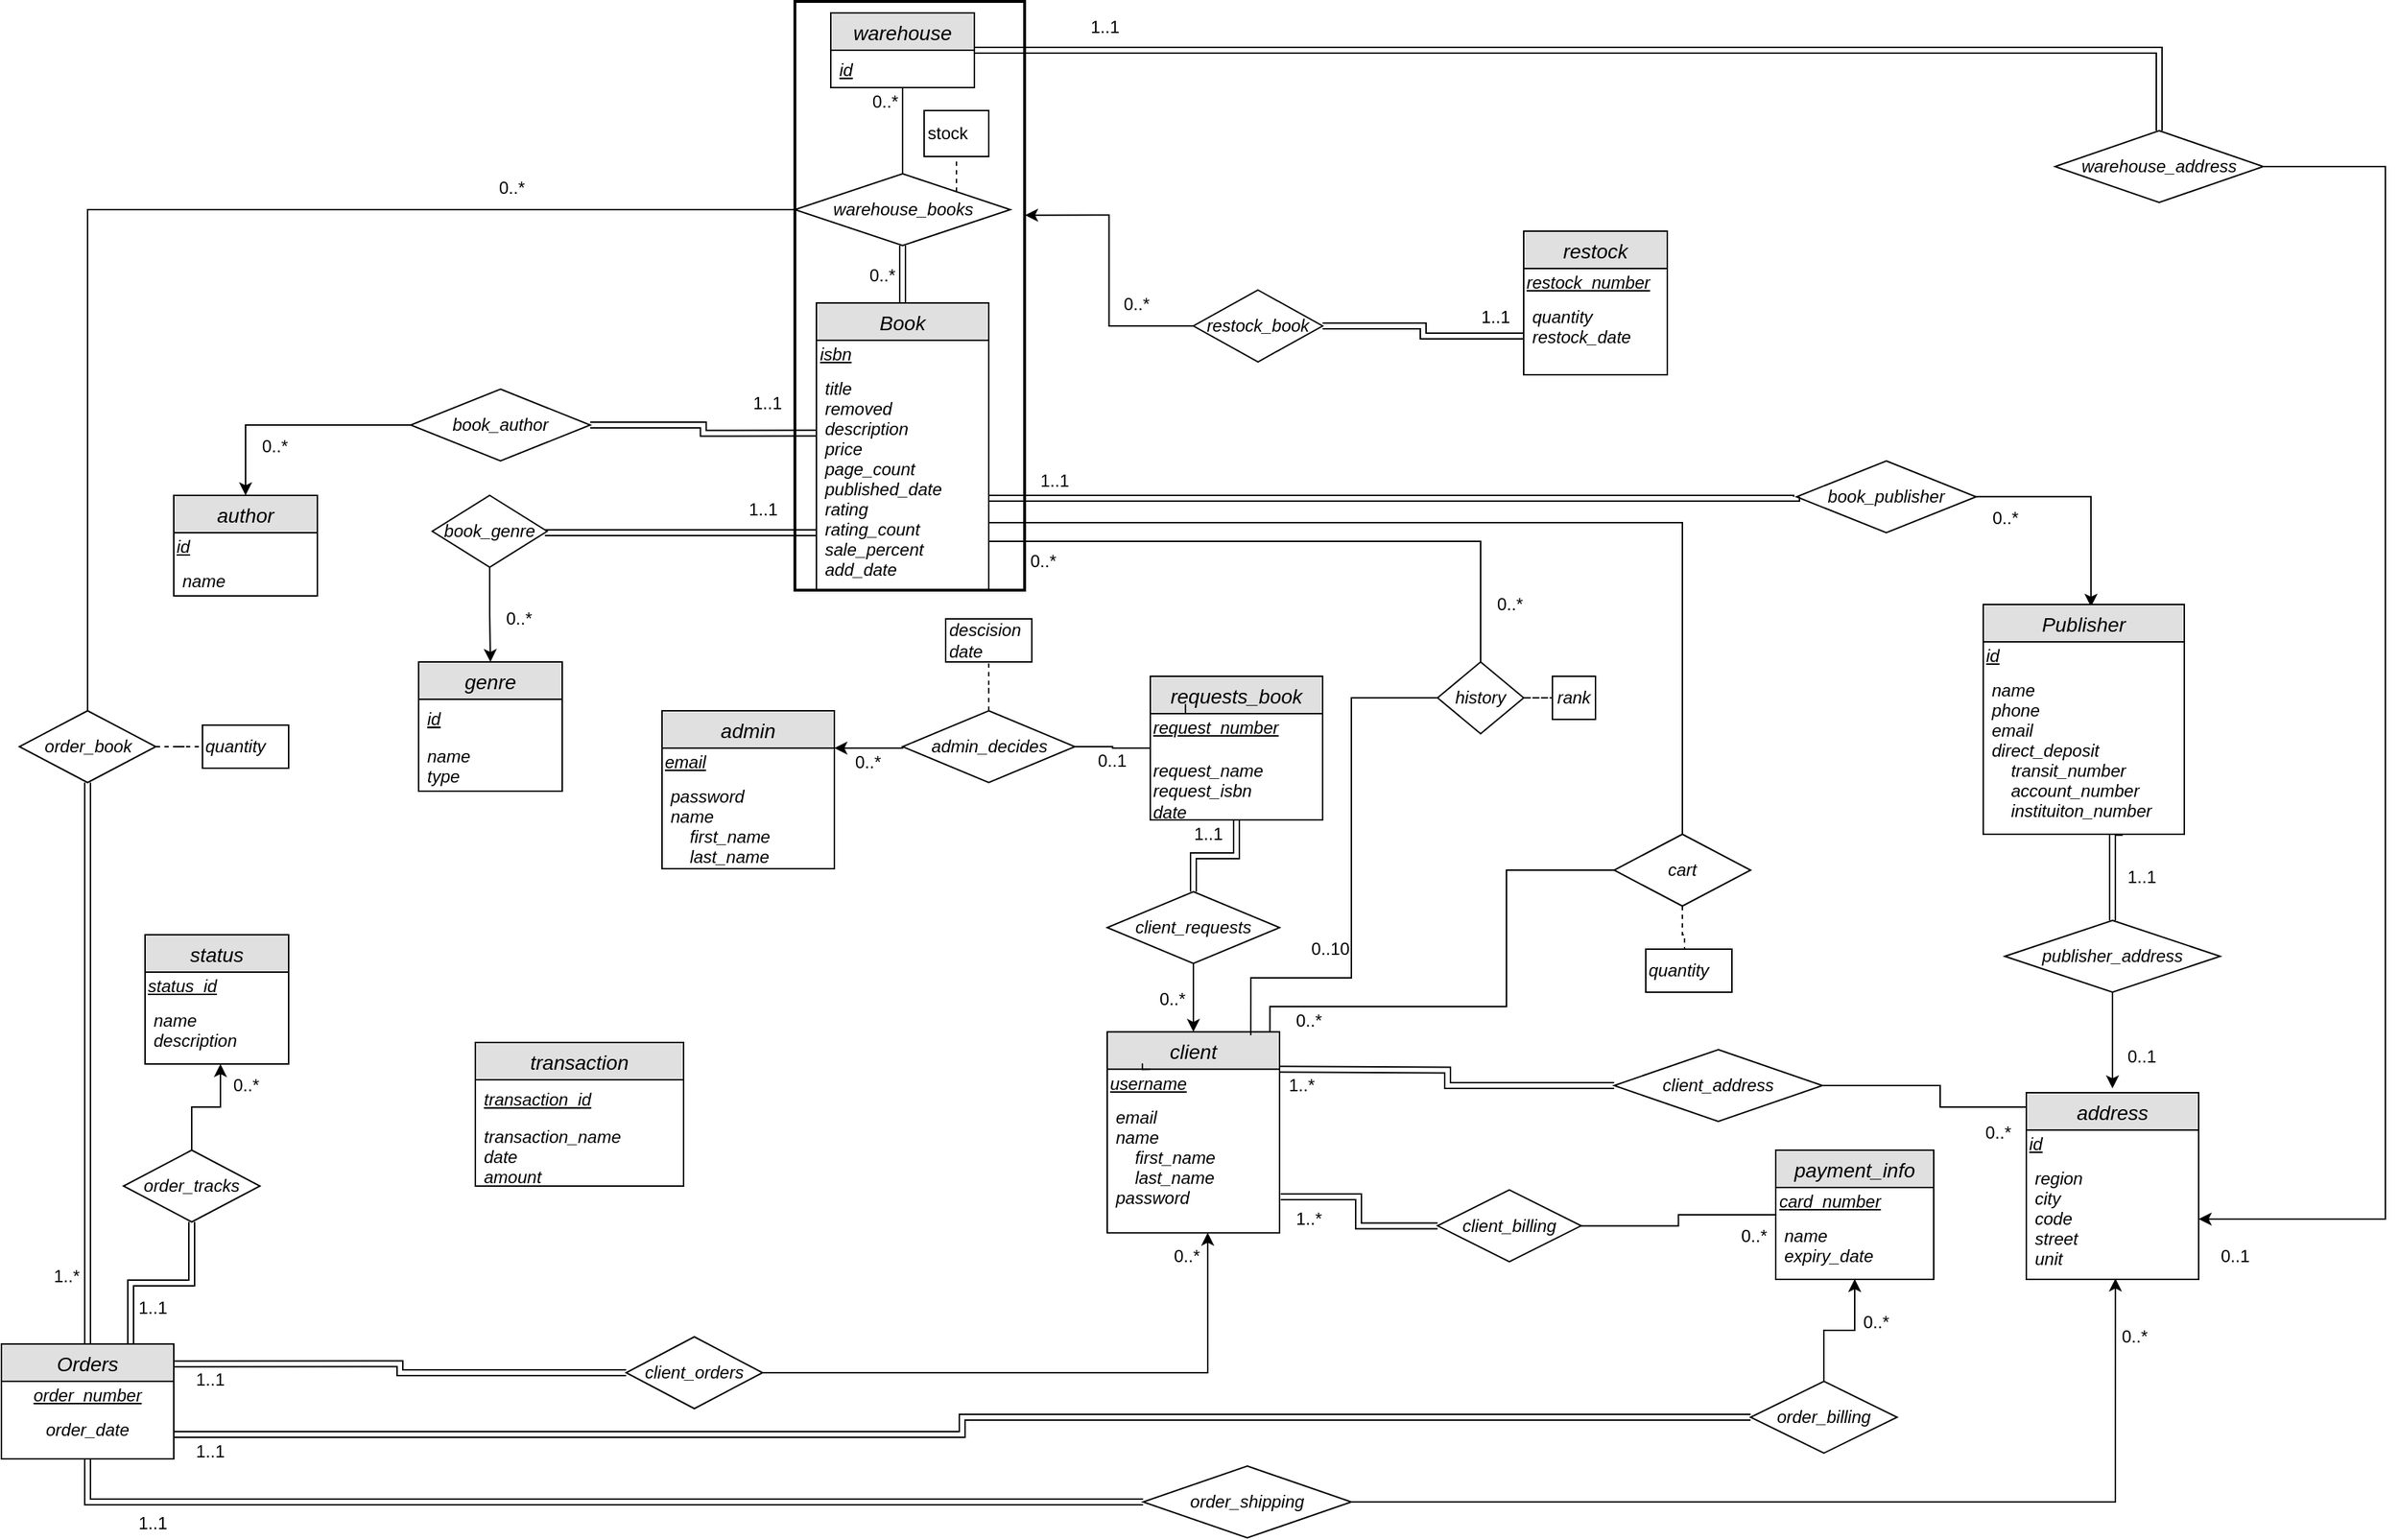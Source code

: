 <mxfile version="12.9.7" type="device"><diagram id="4tEYAnC1mhWH7zsCXLk8" name="Page-1"><mxGraphModel dx="2031" dy="1209" grid="1" gridSize="10" guides="1" tooltips="1" connect="1" arrows="1" fold="1" page="1" pageScale="1" pageWidth="850" pageHeight="1100" math="0" shadow="0"><root><mxCell id="0"/><mxCell id="1" parent="0"/><mxCell id="rPPBEJHHaEu0MnuZ7By8-59" style="edgeStyle=orthogonalEdgeStyle;rounded=0;orthogonalLoop=1;jettySize=auto;html=1;entryX=0;entryY=0.5;entryDx=0;entryDy=0;shadow=0;endArrow=None;exitX=0.944;exitY=-0.001;exitDx=0;exitDy=0;exitPerimeter=0;startArrow=none;startFill=0;" parent="1" source="9rsnlHbPOscB6aK65YCK-1" target="rPPBEJHHaEu0MnuZ7By8-20" edge="1"><mxGeometry relative="1" as="geometry"><Array as="points"><mxPoint x="893" y="720"/><mxPoint x="1058" y="720"/><mxPoint x="1058" y="625"/></Array></mxGeometry></mxCell><mxCell id="rPPBEJHHaEu0MnuZ7By8-68" style="edgeStyle=orthogonalEdgeStyle;rounded=0;orthogonalLoop=1;jettySize=auto;html=1;entryX=0.5;entryY=1;entryDx=0;entryDy=0;shadow=0;endArrow=none;endFill=0;startArrow=classic;startFill=1;shape=link;" parent="1" source="9rsnlHbPOscB6aK65YCK-6" target="RYP0K-q7R9ULcI_7iNCJ-14" edge="1"><mxGeometry relative="1" as="geometry"/></mxCell><mxCell id="rPPBEJHHaEu0MnuZ7By8-72" style="edgeStyle=orthogonalEdgeStyle;shape=link;rounded=0;orthogonalLoop=1;jettySize=auto;html=1;entryX=0;entryY=0.5;entryDx=0;entryDy=0;shadow=0;endArrow=none;endFill=0;" parent="1" source="9rsnlHbPOscB6aK65YCK-6" target="rPPBEJHHaEu0MnuZ7By8-10" edge="1"><mxGeometry relative="1" as="geometry"><Array as="points"><mxPoint x="70" y="1065"/></Array></mxGeometry></mxCell><mxCell id="Q7mye_ONgrPFWDCa4790-89" style="edgeStyle=orthogonalEdgeStyle;rounded=0;orthogonalLoop=1;jettySize=auto;html=1;entryX=0.5;entryY=1;entryDx=0;entryDy=0;endArrow=none;endFill=0;shape=link;exitX=0.75;exitY=0;exitDx=0;exitDy=0;" parent="1" source="9rsnlHbPOscB6aK65YCK-6" target="Q7mye_ONgrPFWDCa4790-88" edge="1"><mxGeometry relative="1" as="geometry"/></mxCell><mxCell id="lP71h2GVGlOUKlae6ANa-75" style="edgeStyle=orthogonalEdgeStyle;rounded=0;orthogonalLoop=1;jettySize=auto;html=1;endArrow=classic;endFill=1;entryX=0.5;entryY=0;entryDx=0;entryDy=0;" parent="1" source="9rsnlHbPOscB6aK65YCK-19" target="9rsnlHbPOscB6aK65YCK-10" edge="1"><mxGeometry relative="1" as="geometry"><mxPoint x="200" y="117.74" as="targetPoint"/></mxGeometry></mxCell><mxCell id="NMVztkpwi2GRev-6w3ck-94" style="edgeStyle=orthogonalEdgeStyle;shape=link;rounded=0;orthogonalLoop=1;jettySize=auto;html=1;startArrow=none;startFill=0;endArrow=classic;endFill=1;entryX=0.021;entryY=0.851;entryDx=0;entryDy=0;entryPerimeter=0;" parent="1" source="9rsnlHbPOscB6aK65YCK-19" target="v2aKceaVkKOtC62IMyCD-2" edge="1"><mxGeometry relative="1" as="geometry"><mxPoint x="550" y="389" as="targetPoint"/><Array as="points"><mxPoint x="460" y="390"/><mxPoint x="460" y="390"/></Array></mxGeometry></mxCell><mxCell id="9rsnlHbPOscB6aK65YCK-19" value="&lt;span&gt;book_genre&lt;/span&gt;" style="rhombus;whiteSpace=wrap;html=1;fontStyle=2" parent="1" vertex="1"><mxGeometry x="310" y="364" width="80" height="50" as="geometry"/></mxCell><mxCell id="NMVztkpwi2GRev-6w3ck-42" style="edgeStyle=orthogonalEdgeStyle;rounded=0;orthogonalLoop=1;jettySize=auto;html=1;entryX=0.536;entryY=0.01;entryDx=0;entryDy=0;startArrow=none;startFill=0;endArrow=classic;endFill=1;exitX=0.945;exitY=0.498;exitDx=0;exitDy=0;exitPerimeter=0;entryPerimeter=0;" parent="1" source="RYP0K-q7R9ULcI_7iNCJ-2" target="9rsnlHbPOscB6aK65YCK-12" edge="1"><mxGeometry relative="1" as="geometry"><mxPoint x="1279.768" y="244.907" as="sourcePoint"/></mxGeometry></mxCell><mxCell id="RYP0K-q7R9ULcI_7iNCJ-2" value="&lt;span&gt;book_publisher&lt;/span&gt;" style="rhombus;whiteSpace=wrap;html=1;fontStyle=2" parent="1" vertex="1"><mxGeometry x="1260" y="340" width="125" height="50" as="geometry"/></mxCell><mxCell id="NMVztkpwi2GRev-6w3ck-95" style="edgeStyle=orthogonalEdgeStyle;shape=link;rounded=0;orthogonalLoop=1;jettySize=auto;html=1;entryX=0.004;entryY=0.29;entryDx=0;entryDy=0;entryPerimeter=0;startArrow=none;startFill=0;endArrow=classic;endFill=1;" parent="1" source="RYP0K-q7R9ULcI_7iNCJ-5" target="v2aKceaVkKOtC62IMyCD-2" edge="1"><mxGeometry relative="1" as="geometry"/></mxCell><mxCell id="NMVztkpwi2GRev-6w3ck-96" style="edgeStyle=orthogonalEdgeStyle;rounded=0;orthogonalLoop=1;jettySize=auto;html=1;startArrow=none;startFill=0;endArrow=classic;endFill=1;" parent="1" source="RYP0K-q7R9ULcI_7iNCJ-5" target="VrsxJqO9G6tDZMLgXtTJ-1" edge="1"><mxGeometry relative="1" as="geometry"/></mxCell><mxCell id="RYP0K-q7R9ULcI_7iNCJ-5" value="&lt;span&gt;book_author&lt;br&gt;&lt;/span&gt;" style="rhombus;whiteSpace=wrap;html=1;fontStyle=2" parent="1" vertex="1"><mxGeometry x="295" y="290" width="125" height="50" as="geometry"/></mxCell><mxCell id="rPPBEJHHaEu0MnuZ7By8-76" style="edgeStyle=orthogonalEdgeStyle;rounded=0;orthogonalLoop=1;jettySize=auto;html=1;shadow=0;endArrow=classic;endFill=1;" parent="1" source="RYP0K-q7R9ULcI_7iNCJ-12" edge="1"><mxGeometry relative="1" as="geometry"><mxPoint x="1480" y="777" as="targetPoint"/></mxGeometry></mxCell><mxCell id="NMVztkpwi2GRev-6w3ck-53" style="edgeStyle=orthogonalEdgeStyle;shape=link;rounded=0;orthogonalLoop=1;jettySize=auto;html=1;startArrow=none;startFill=0;endArrow=none;endFill=0;entryX=0.694;entryY=0.988;entryDx=0;entryDy=0;entryPerimeter=0;" parent="1" source="RYP0K-q7R9ULcI_7iNCJ-12" target="9rsnlHbPOscB6aK65YCK-13" edge="1"><mxGeometry relative="1" as="geometry"><mxPoint x="1555" y="460" as="targetPoint"/><Array as="points"><mxPoint x="1480" y="599"/></Array></mxGeometry></mxCell><mxCell id="RYP0K-q7R9ULcI_7iNCJ-12" value="&lt;span&gt;publisher_address&lt;/span&gt;" style="rhombus;whiteSpace=wrap;html=1;fontStyle=2" parent="1" vertex="1"><mxGeometry x="1405" y="660" width="150" height="50" as="geometry"/></mxCell><mxCell id="rPPBEJHHaEu0MnuZ7By8-65" style="edgeStyle=orthogonalEdgeStyle;rounded=0;orthogonalLoop=1;jettySize=auto;html=1;entryX=0;entryY=0.5;entryDx=0;entryDy=0;shadow=0;endArrow=none;endFill=0;dashed=1;" parent="1" source="RYP0K-q7R9ULcI_7iNCJ-14" target="RYP0K-q7R9ULcI_7iNCJ-17" edge="1"><mxGeometry relative="1" as="geometry"/></mxCell><mxCell id="lP71h2GVGlOUKlae6ANa-91" style="edgeStyle=orthogonalEdgeStyle;rounded=0;orthogonalLoop=1;jettySize=auto;html=1;startArrow=none;startFill=0;endArrow=none;endFill=0;" parent="1" source="RYP0K-q7R9ULcI_7iNCJ-14" edge="1"><mxGeometry relative="1" as="geometry"><mxPoint x="562" y="165" as="targetPoint"/><Array as="points"><mxPoint x="70" y="165"/></Array></mxGeometry></mxCell><mxCell id="RYP0K-q7R9ULcI_7iNCJ-14" value="order_book" style="rhombus;whiteSpace=wrap;html=1;fontStyle=2" parent="1" vertex="1"><mxGeometry x="22.5" y="514" width="95" height="50" as="geometry"/></mxCell><mxCell id="RYP0K-q7R9ULcI_7iNCJ-17" value="&lt;i&gt;quantity&lt;/i&gt;" style="rounded=0;whiteSpace=wrap;html=1;align=left;" parent="1" vertex="1"><mxGeometry x="150" y="524" width="60" height="30" as="geometry"/></mxCell><mxCell id="NMVztkpwi2GRev-6w3ck-77" style="edgeStyle=orthogonalEdgeStyle;rounded=0;orthogonalLoop=1;jettySize=auto;html=1;entryX=0.583;entryY=0.998;entryDx=0;entryDy=0;entryPerimeter=0;startArrow=none;startFill=0;endArrow=classic;endFill=1;exitX=1;exitY=0.5;exitDx=0;exitDy=0;" parent="1" source="RYP0K-q7R9ULcI_7iNCJ-19" target="9rsnlHbPOscB6aK65YCK-2" edge="1"><mxGeometry relative="1" as="geometry"/></mxCell><mxCell id="RYP0K-q7R9ULcI_7iNCJ-19" value="client_orders" style="rhombus;whiteSpace=wrap;html=1;fontStyle=2" parent="1" vertex="1"><mxGeometry x="445" y="950" width="95" height="50" as="geometry"/></mxCell><mxCell id="NMVztkpwi2GRev-6w3ck-17" style="edgeStyle=orthogonalEdgeStyle;rounded=0;orthogonalLoop=1;jettySize=auto;html=1;startArrow=none;startFill=0;endArrow=none;endFill=0;" parent="1" source="RYP0K-q7R9ULcI_7iNCJ-36" target="lP71h2GVGlOUKlae6ANa-103" edge="1"><mxGeometry relative="1" as="geometry"/></mxCell><mxCell id="NMVztkpwi2GRev-6w3ck-71" style="edgeStyle=orthogonalEdgeStyle;shape=link;rounded=0;orthogonalLoop=1;jettySize=auto;html=1;entryX=1.007;entryY=0.732;entryDx=0;entryDy=0;entryPerimeter=0;startArrow=classic;startFill=1;endArrow=none;endFill=0;" parent="1" source="RYP0K-q7R9ULcI_7iNCJ-36" target="9rsnlHbPOscB6aK65YCK-2" edge="1"><mxGeometry relative="1" as="geometry"/></mxCell><mxCell id="RYP0K-q7R9ULcI_7iNCJ-36" value="client_billing" style="rhombus;whiteSpace=wrap;html=1;fontStyle=2" parent="1" vertex="1"><mxGeometry x="1010" y="847.67" width="100" height="50" as="geometry"/></mxCell><mxCell id="NMVztkpwi2GRev-6w3ck-70" style="edgeStyle=orthogonalEdgeStyle;rounded=0;orthogonalLoop=1;jettySize=auto;html=1;entryX=1;entryY=0;entryDx=0;entryDy=0;startArrow=classic;startFill=1;endArrow=none;endFill=0;shape=link;" parent="1" source="RYP0K-q7R9ULcI_7iNCJ-46" edge="1"><mxGeometry relative="1" as="geometry"><mxPoint x="900" y="763.67" as="targetPoint"/></mxGeometry></mxCell><mxCell id="RYP0K-q7R9ULcI_7iNCJ-46" value="client_address" style="rhombus;whiteSpace=wrap;html=1;fontStyle=2" parent="1" vertex="1"><mxGeometry x="1133" y="750" width="145" height="50" as="geometry"/></mxCell><mxCell id="NMVztkpwi2GRev-6w3ck-19" style="edgeStyle=orthogonalEdgeStyle;rounded=0;orthogonalLoop=1;jettySize=auto;html=1;entryX=0.5;entryY=0.995;entryDx=0;entryDy=0;entryPerimeter=0;startArrow=none;startFill=0;endArrow=classic;endFill=1;" parent="1" source="rPPBEJHHaEu0MnuZ7By8-5" target="lP71h2GVGlOUKlae6ANa-105" edge="1"><mxGeometry relative="1" as="geometry"/></mxCell><mxCell id="rPPBEJHHaEu0MnuZ7By8-5" value="order_billing" style="rhombus;whiteSpace=wrap;html=1;fontStyle=2" parent="1" vertex="1"><mxGeometry x="1228" y="981" width="102" height="50" as="geometry"/></mxCell><mxCell id="rPPBEJHHaEu0MnuZ7By8-75" style="edgeStyle=orthogonalEdgeStyle;rounded=0;orthogonalLoop=1;jettySize=auto;html=1;entryX=0.517;entryY=0.992;entryDx=0;entryDy=0;entryPerimeter=0;shadow=0;endArrow=classic;endFill=1;exitX=1;exitY=0.5;exitDx=0;exitDy=0;" parent="1" source="rPPBEJHHaEu0MnuZ7By8-10" target="9rsnlHbPOscB6aK65YCK-17" edge="1"><mxGeometry relative="1" as="geometry"/></mxCell><mxCell id="rPPBEJHHaEu0MnuZ7By8-10" value="order_shipping" style="rhombus;whiteSpace=wrap;html=1;fontStyle=2" parent="1" vertex="1"><mxGeometry x="805" y="1040" width="145" height="50" as="geometry"/></mxCell><mxCell id="rPPBEJHHaEu0MnuZ7By8-60" style="edgeStyle=orthogonalEdgeStyle;rounded=0;orthogonalLoop=1;jettySize=auto;html=1;shadow=0;endArrow=None;dashed=1;entryX=0.41;entryY=0.012;entryDx=0;entryDy=0;entryPerimeter=0;" parent="1" source="rPPBEJHHaEu0MnuZ7By8-20" target="rPPBEJHHaEu0MnuZ7By8-22" edge="1"><mxGeometry relative="1" as="geometry"><mxPoint x="1182" y="679" as="targetPoint"/><Array as="points"><mxPoint x="1181" y="670"/><mxPoint x="1182" y="670"/><mxPoint x="1182" y="680"/></Array></mxGeometry></mxCell><mxCell id="rPPBEJHHaEu0MnuZ7By8-61" style="edgeStyle=orthogonalEdgeStyle;rounded=0;orthogonalLoop=1;jettySize=auto;html=1;shadow=0;endArrow=none;endFill=0;" parent="1" source="rPPBEJHHaEu0MnuZ7By8-20" edge="1"><mxGeometry relative="1" as="geometry"><mxPoint x="698" y="383" as="targetPoint"/><Array as="points"><mxPoint x="1181" y="383"/><mxPoint x="699" y="383"/></Array></mxGeometry></mxCell><mxCell id="rPPBEJHHaEu0MnuZ7By8-20" value="cart" style="rhombus;whiteSpace=wrap;html=1;fontStyle=2" parent="1" vertex="1"><mxGeometry x="1133" y="600" width="95" height="50" as="geometry"/></mxCell><mxCell id="rPPBEJHHaEu0MnuZ7By8-22" value="&lt;i&gt;quantity&lt;/i&gt;" style="rounded=0;whiteSpace=wrap;html=1;align=left;" parent="1" vertex="1"><mxGeometry x="1155" y="680" width="60" height="30" as="geometry"/></mxCell><mxCell id="rPPBEJHHaEu0MnuZ7By8-42" style="edgeStyle=orthogonalEdgeStyle;rounded=0;orthogonalLoop=1;jettySize=auto;html=1;shadow=0;shape=link;entryX=0;entryY=0.5;entryDx=0;entryDy=0;" parent="1" source="v2aKceaVkKOtC62IMyCD-2" target="RYP0K-q7R9ULcI_7iNCJ-2" edge="1"><mxGeometry relative="1" as="geometry"><Array as="points"><mxPoint x="1260" y="366"/></Array></mxGeometry></mxCell><mxCell id="rPPBEJHHaEu0MnuZ7By8-58" style="edgeStyle=orthogonalEdgeStyle;rounded=0;orthogonalLoop=1;jettySize=auto;html=1;entryX=1;entryY=0.5;entryDx=0;entryDy=0;shadow=0;endArrow=none;endFill=0;startArrow=none;startFill=0;" parent="1" source="9rsnlHbPOscB6aK65YCK-17" target="RYP0K-q7R9ULcI_7iNCJ-46" edge="1"><mxGeometry relative="1" as="geometry"><Array as="points"><mxPoint x="1480" y="790"/><mxPoint x="1360" y="790"/><mxPoint x="1360" y="775"/></Array></mxGeometry></mxCell><mxCell id="rPPBEJHHaEu0MnuZ7By8-70" style="edgeStyle=orthogonalEdgeStyle;shape=link;rounded=0;orthogonalLoop=1;jettySize=auto;html=1;entryX=0;entryY=0.5;entryDx=0;entryDy=0;shadow=0;endArrow=none;endFill=0;exitX=0.996;exitY=0.173;exitDx=0;exitDy=0;exitPerimeter=0;" parent="1" source="9rsnlHbPOscB6aK65YCK-6" target="RYP0K-q7R9ULcI_7iNCJ-19" edge="1"><mxGeometry relative="1" as="geometry"/></mxCell><mxCell id="Q7mye_ONgrPFWDCa4790-66" style="edgeStyle=orthogonalEdgeStyle;rounded=0;orthogonalLoop=1;jettySize=auto;html=1;endArrow=none;endFill=0;shape=link;" parent="1" source="Q7mye_ONgrPFWDCa4790-12" target="v2aKceaVkKOtC62IMyCD-1" edge="1"><mxGeometry relative="1" as="geometry"><mxPoint x="782.5" y="417.74" as="targetPoint"/></mxGeometry></mxCell><mxCell id="lP71h2GVGlOUKlae6ANa-136" style="edgeStyle=elbowEdgeStyle;rounded=0;orthogonalLoop=1;jettySize=auto;elbow=vertical;html=1;startArrow=none;startFill=0;endArrow=none;endFill=0;strokeColor=#000000;dashed=1;exitX=1;exitY=0;exitDx=0;exitDy=0;" parent="1" source="Q7mye_ONgrPFWDCa4790-12" target="Q7mye_ONgrPFWDCa4790-51" edge="1"><mxGeometry relative="1" as="geometry"/></mxCell><mxCell id="NMVztkpwi2GRev-6w3ck-27" style="edgeStyle=orthogonalEdgeStyle;rounded=0;orthogonalLoop=1;jettySize=auto;html=1;entryX=0.5;entryY=1;entryDx=0;entryDy=0;entryPerimeter=0;startArrow=none;startFill=0;endArrow=none;endFill=0;" parent="1" source="Q7mye_ONgrPFWDCa4790-12" target="Q7mye_ONgrPFWDCa4790-5" edge="1"><mxGeometry relative="1" as="geometry"/></mxCell><mxCell id="Q7mye_ONgrPFWDCa4790-12" value="&lt;span&gt;warehouse_books&lt;br&gt;&lt;/span&gt;" style="rhombus;whiteSpace=wrap;html=1;fontStyle=2" parent="1" vertex="1"><mxGeometry x="562.5" y="140" width="150" height="50" as="geometry"/></mxCell><mxCell id="Q7mye_ONgrPFWDCa4790-33" value="warehouse_address" style="rhombus;whiteSpace=wrap;html=1;fontStyle=2" parent="1" vertex="1"><mxGeometry x="1440" y="110" width="145" height="50" as="geometry"/></mxCell><mxCell id="Q7mye_ONgrPFWDCa4790-62" style="edgeStyle=orthogonalEdgeStyle;rounded=0;orthogonalLoop=1;jettySize=auto;html=1;entryX=1;entryY=0.5;entryDx=0;entryDy=0;endArrow=classic;endFill=1;shape=link;exitX=1;exitY=0.5;exitDx=0;exitDy=0;" parent="1" edge="1"><mxGeometry relative="1" as="geometry"><mxPoint x="1380" y="-454" as="sourcePoint"/><Array as="points"><mxPoint x="1560" y="-454"/><mxPoint x="1560" y="-65"/></Array></mxGeometry></mxCell><mxCell id="Q7mye_ONgrPFWDCa4790-51" value="stock" style="rounded=0;whiteSpace=wrap;html=1;align=left;" parent="1" vertex="1"><mxGeometry x="652.5" y="96" width="45" height="32" as="geometry"/></mxCell><mxCell id="Q7mye_ONgrPFWDCa4790-90" style="edgeStyle=orthogonalEdgeStyle;rounded=0;orthogonalLoop=1;jettySize=auto;html=1;entryX=0.525;entryY=1;entryDx=0;entryDy=0;entryPerimeter=0;endArrow=classic;endFill=1;" parent="1" source="Q7mye_ONgrPFWDCa4790-88" target="Q7mye_ONgrPFWDCa4790-87" edge="1"><mxGeometry relative="1" as="geometry"/></mxCell><mxCell id="Q7mye_ONgrPFWDCa4790-88" value="order_tracks" style="rhombus;whiteSpace=wrap;html=1;fontStyle=2" parent="1" vertex="1"><mxGeometry x="95" y="820" width="95" height="50" as="geometry"/></mxCell><mxCell id="NMVztkpwi2GRev-6w3ck-103" style="edgeStyle=orthogonalEdgeStyle;rounded=0;orthogonalLoop=1;jettySize=auto;html=1;entryX=1.002;entryY=0.363;entryDx=0;entryDy=0;entryPerimeter=0;startArrow=none;startFill=0;endArrow=classic;endFill=1;" parent="1" source="lP71h2GVGlOUKlae6ANa-64" target="NMVztkpwi2GRev-6w3ck-102" edge="1"><mxGeometry relative="1" as="geometry"/></mxCell><mxCell id="NMVztkpwi2GRev-6w3ck-104" style="edgeStyle=orthogonalEdgeStyle;rounded=0;orthogonalLoop=1;jettySize=auto;html=1;entryX=0;entryY=0.5;entryDx=0;entryDy=0;startArrow=none;startFill=0;endArrow=none;endFill=0;shape=link;" parent="1" source="lP71h2GVGlOUKlae6ANa-64" target="lP71h2GVGlOUKlae6ANa-67" edge="1"><mxGeometry relative="1" as="geometry"/></mxCell><mxCell id="lP71h2GVGlOUKlae6ANa-64" value="restock_book" style="rhombus;whiteSpace=wrap;html=1;fontStyle=2" parent="1" vertex="1"><mxGeometry x="840" y="221" width="90" height="50" as="geometry"/></mxCell><mxCell id="9rsnlHbPOscB6aK65YCK-6" value="Orders" style="swimlane;fontStyle=2;childLayout=stackLayout;horizontal=1;startSize=26;fillColor=#e0e0e0;horizontalStack=0;resizeParent=1;resizeParentMax=0;resizeLast=0;collapsible=1;marginBottom=0;swimlaneFillColor=#ffffff;align=center;fontSize=14;" parent="1" vertex="1"><mxGeometry x="10" y="955" width="120" height="80" as="geometry"/></mxCell><mxCell id="RYP0K-q7R9ULcI_7iNCJ-29" value="&lt;br style=&quot;padding: 0px ; margin: 0px&quot;&gt;&lt;u&gt;&lt;i&gt;order_number&lt;/i&gt;&lt;/u&gt;&lt;div style=&quot;padding: 0px ; margin: 0px&quot;&gt;&lt;br style=&quot;padding: 0px ; margin: 0px ; font-style: italic ; white-space: nowrap&quot;&gt;&lt;/div&gt;" style="text;html=1;strokeColor=none;fillColor=none;align=center;verticalAlign=middle;whiteSpace=wrap;rounded=0;" parent="9rsnlHbPOscB6aK65YCK-6" vertex="1"><mxGeometry y="26" width="120" height="20" as="geometry"/></mxCell><mxCell id="9rsnlHbPOscB6aK65YCK-7" value="order_date" style="text;strokeColor=none;fillColor=none;spacingLeft=4;spacingRight=4;overflow=hidden;rotatable=0;points=[[0,0.5],[1,0.5]];portConstraint=eastwest;fontSize=12;fontStyle=2;align=center;" parent="9rsnlHbPOscB6aK65YCK-6" vertex="1"><mxGeometry y="46" width="120" height="34" as="geometry"/></mxCell><mxCell id="Q7mye_ONgrPFWDCa4790-85" value="status" style="swimlane;fontStyle=2;childLayout=stackLayout;horizontal=1;startSize=26;fillColor=#e0e0e0;horizontalStack=0;resizeParent=1;resizeParentMax=0;resizeLast=0;collapsible=1;marginBottom=0;swimlaneFillColor=#ffffff;align=center;fontSize=14;" parent="1" vertex="1"><mxGeometry x="110" y="670" width="100" height="90" as="geometry"/></mxCell><mxCell id="Q7mye_ONgrPFWDCa4790-86" value="&lt;i&gt;&lt;u&gt;status_id&lt;/u&gt;&lt;/i&gt;" style="text;html=1;strokeColor=none;fillColor=none;align=left;verticalAlign=middle;whiteSpace=wrap;rounded=0;" parent="Q7mye_ONgrPFWDCa4790-85" vertex="1"><mxGeometry y="26" width="100" height="20" as="geometry"/></mxCell><mxCell id="Q7mye_ONgrPFWDCa4790-87" value="name&#10;description" style="text;strokeColor=none;fillColor=none;spacingLeft=4;spacingRight=4;overflow=hidden;rotatable=0;points=[[0,0.5],[1,0.5]];portConstraint=eastwest;fontSize=12;fontStyle=2;align=left;" parent="Q7mye_ONgrPFWDCa4790-85" vertex="1"><mxGeometry y="46" width="100" height="44" as="geometry"/></mxCell><mxCell id="lP71h2GVGlOUKlae6ANa-124" style="edgeStyle=orthogonalEdgeStyle;rounded=0;orthogonalLoop=1;jettySize=auto;html=1;entryX=0.5;entryY=0;entryDx=0;entryDy=0;startArrow=none;startFill=0;endArrow=block;endFill=0;strokeColor=#000000;shape=link;" parent="1" source="lP71h2GVGlOUKlae6ANa-117" target="lP71h2GVGlOUKlae6ANa-123" edge="1"><mxGeometry relative="1" as="geometry"/></mxCell><mxCell id="lP71h2GVGlOUKlae6ANa-127" style="edgeStyle=orthogonalEdgeStyle;rounded=0;orthogonalLoop=1;jettySize=auto;html=1;entryX=1;entryY=0.5;entryDx=0;entryDy=0;startArrow=none;startFill=0;endArrow=none;endFill=0;strokeColor=#000000;" parent="1" source="lP71h2GVGlOUKlae6ANa-117" target="lP71h2GVGlOUKlae6ANa-126" edge="1"><mxGeometry relative="1" as="geometry"/></mxCell><mxCell id="NMVztkpwi2GRev-6w3ck-72" style="edgeStyle=orthogonalEdgeStyle;rounded=0;orthogonalLoop=1;jettySize=auto;html=1;startArrow=none;startFill=0;endArrow=classic;endFill=1;" parent="1" source="lP71h2GVGlOUKlae6ANa-123" target="9rsnlHbPOscB6aK65YCK-1" edge="1"><mxGeometry relative="1" as="geometry"/></mxCell><mxCell id="lP71h2GVGlOUKlae6ANa-123" value="client_requests" style="rhombus;whiteSpace=wrap;html=1;fontStyle=2" parent="1" vertex="1"><mxGeometry x="780" y="640" width="120" height="50" as="geometry"/></mxCell><mxCell id="NMVztkpwi2GRev-6w3ck-87" style="edgeStyle=orthogonalEdgeStyle;rounded=0;orthogonalLoop=1;jettySize=auto;html=1;entryX=1;entryY=0;entryDx=0;entryDy=0;startArrow=none;startFill=0;endArrow=classic;endFill=1;exitX=0;exitY=0.5;exitDx=0;exitDy=0;" parent="1" source="lP71h2GVGlOUKlae6ANa-126" target="Q7mye_ONgrPFWDCa4790-7" edge="1"><mxGeometry relative="1" as="geometry"><Array as="points"><mxPoint x="638" y="540"/></Array></mxGeometry></mxCell><mxCell id="IiSxk1Unz0Bt4KHwH3HY-20" style="edgeStyle=orthogonalEdgeStyle;rounded=0;orthogonalLoop=1;jettySize=auto;html=1;entryX=0.5;entryY=1;entryDx=0;entryDy=0;startArrow=none;startFill=0;endArrow=none;endFill=0;dashed=1;" parent="1" source="lP71h2GVGlOUKlae6ANa-126" target="grj-mW5nKAAnC-kiWJz0-1" edge="1"><mxGeometry relative="1" as="geometry"/></mxCell><mxCell id="lP71h2GVGlOUKlae6ANa-126" value="admin_decides" style="rhombus;whiteSpace=wrap;html=1;fontStyle=2" parent="1" vertex="1"><mxGeometry x="637.5" y="514" width="120" height="50" as="geometry"/></mxCell><mxCell id="NMVztkpwi2GRev-6w3ck-21" style="edgeStyle=orthogonalEdgeStyle;rounded=0;orthogonalLoop=1;jettySize=auto;html=1;startArrow=none;startFill=0;endArrow=classic;endFill=1;shape=link;entryX=0;entryY=0.5;entryDx=0;entryDy=0;" parent="1" source="9rsnlHbPOscB6aK65YCK-7" target="rPPBEJHHaEu0MnuZ7By8-5" edge="1"><mxGeometry relative="1" as="geometry"><Array as="points"/></mxGeometry></mxCell><mxCell id="NMVztkpwi2GRev-6w3ck-54" style="edgeStyle=orthogonalEdgeStyle;rounded=0;orthogonalLoop=1;jettySize=auto;html=1;entryX=1;entryY=0.5;entryDx=0;entryDy=0;startArrow=classic;startFill=1;endArrow=none;endFill=0;exitX=1;exitY=0.5;exitDx=0;exitDy=0;" parent="1" source="9rsnlHbPOscB6aK65YCK-17" target="Q7mye_ONgrPFWDCa4790-33" edge="1"><mxGeometry relative="1" as="geometry"><Array as="points"><mxPoint x="1670" y="868"/><mxPoint x="1670" y="135"/></Array></mxGeometry></mxCell><mxCell id="9rsnlHbPOscB6aK65YCK-16" value="address" style="swimlane;fontStyle=2;childLayout=stackLayout;horizontal=1;startSize=26;fillColor=#e0e0e0;horizontalStack=0;resizeParent=1;resizeParentMax=0;resizeLast=0;collapsible=1;marginBottom=0;swimlaneFillColor=#ffffff;align=center;fontSize=14;" parent="1" vertex="1"><mxGeometry x="1420" y="780" width="120" height="130" as="geometry"/></mxCell><mxCell id="RYP0K-q7R9ULcI_7iNCJ-11" value="&lt;i&gt;&lt;u&gt;id&lt;/u&gt;&lt;/i&gt;" style="text;html=1;strokeColor=none;fillColor=none;align=left;verticalAlign=middle;whiteSpace=wrap;rounded=0;" parent="9rsnlHbPOscB6aK65YCK-16" vertex="1"><mxGeometry y="26" width="120" height="20" as="geometry"/></mxCell><mxCell id="9rsnlHbPOscB6aK65YCK-17" value="region&#10;city&#10;code&#10;street&#10;unit" style="text;strokeColor=none;fillColor=none;spacingLeft=4;spacingRight=4;overflow=hidden;rotatable=0;points=[[0,0.5],[1,0.5]];portConstraint=eastwest;fontSize=12;fontStyle=2;align=left;" parent="9rsnlHbPOscB6aK65YCK-16" vertex="1"><mxGeometry y="46" width="120" height="84" as="geometry"/></mxCell><mxCell id="lP71h2GVGlOUKlae6ANa-103" value="payment_info" style="swimlane;fontStyle=2;childLayout=stackLayout;horizontal=1;startSize=26;fillColor=#e0e0e0;horizontalStack=0;resizeParent=1;resizeParentMax=0;resizeLast=0;collapsible=1;marginBottom=0;swimlaneFillColor=#ffffff;align=center;fontSize=14;" parent="1" vertex="1"><mxGeometry x="1245.5" y="820" width="110" height="90" as="geometry"/></mxCell><mxCell id="lP71h2GVGlOUKlae6ANa-104" value="&lt;span&gt;&lt;u&gt;card_number&lt;/u&gt;&lt;/span&gt;" style="text;html=1;strokeColor=none;fillColor=none;align=left;verticalAlign=middle;whiteSpace=wrap;rounded=0;fontStyle=2" parent="lP71h2GVGlOUKlae6ANa-103" vertex="1"><mxGeometry y="26" width="110" height="20" as="geometry"/></mxCell><mxCell id="lP71h2GVGlOUKlae6ANa-105" value="name&#10;expiry_date&#10;&#10;" style="text;strokeColor=none;fillColor=none;spacingLeft=4;spacingRight=4;overflow=hidden;rotatable=0;points=[[0,0.5],[1,0.5]];portConstraint=eastwest;fontSize=12;fontStyle=2;align=left;" parent="lP71h2GVGlOUKlae6ANa-103" vertex="1"><mxGeometry y="46" width="110" height="44" as="geometry"/></mxCell><mxCell id="9rsnlHbPOscB6aK65YCK-1" value="client" style="swimlane;fontStyle=2;childLayout=stackLayout;horizontal=1;startSize=26;fillColor=#e0e0e0;horizontalStack=0;resizeParent=1;resizeParentMax=0;resizeLast=0;collapsible=1;marginBottom=0;swimlaneFillColor=#ffffff;align=center;fontSize=14;" parent="1" vertex="1"><mxGeometry x="780" y="737.67" width="120" height="140" as="geometry"/></mxCell><mxCell id="NMVztkpwi2GRev-6w3ck-10" value="&lt;span style=&quot;font-style: italic ; white-space: nowrap&quot;&gt;&lt;u&gt;username&lt;/u&gt;&lt;/span&gt;" style="text;html=1;strokeColor=none;fillColor=none;align=left;verticalAlign=middle;whiteSpace=wrap;rounded=0;" parent="9rsnlHbPOscB6aK65YCK-1" vertex="1"><mxGeometry y="26" width="120" height="20" as="geometry"/></mxCell><mxCell id="9rsnlHbPOscB6aK65YCK-2" value="email&#10;name&#10;    first_name&#10;    last_name&#10;password&#10;" style="text;strokeColor=none;fillColor=none;spacingLeft=4;spacingRight=4;overflow=hidden;rotatable=0;points=[[0,0.5],[1,0.5]];portConstraint=eastwest;fontSize=12;fontStyle=2;align=left;" parent="9rsnlHbPOscB6aK65YCK-1" vertex="1"><mxGeometry y="46" width="120" height="94" as="geometry"/></mxCell><mxCell id="Q7mye_ONgrPFWDCa4790-82" style="edgeStyle=orthogonalEdgeStyle;rounded=0;orthogonalLoop=1;jettySize=auto;html=1;exitX=0.25;exitY=0;exitDx=0;exitDy=0;entryX=0.204;entryY=-0.2;entryDx=0;entryDy=0;entryPerimeter=0;endArrow=none;endFill=0;" parent="9rsnlHbPOscB6aK65YCK-1" edge="1"><mxGeometry relative="1" as="geometry"><mxPoint x="30" y="26.0" as="sourcePoint"/><mxPoint x="24.48" y="22.0" as="targetPoint"/></mxGeometry></mxCell><mxCell id="v2aKceaVkKOtC62IMyCD-1" value="Book" style="swimlane;fontStyle=2;childLayout=stackLayout;horizontal=1;startSize=26;fillColor=#e0e0e0;horizontalStack=0;resizeParent=1;resizeParentMax=0;resizeLast=0;collapsible=1;marginBottom=0;swimlaneFillColor=#ffffff;align=center;fontSize=14;" parent="1" vertex="1"><mxGeometry x="577.5" y="230" width="120" height="200" as="geometry"/></mxCell><mxCell id="RYP0K-q7R9ULcI_7iNCJ-6" value="&lt;span&gt;&lt;u&gt;isbn&lt;/u&gt;&lt;/span&gt;" style="text;html=1;strokeColor=none;fillColor=none;align=left;verticalAlign=middle;whiteSpace=wrap;rounded=0;fontStyle=2" parent="v2aKceaVkKOtC62IMyCD-1" vertex="1"><mxGeometry y="26" width="120" height="20" as="geometry"/></mxCell><mxCell id="v2aKceaVkKOtC62IMyCD-2" value="title&#10;removed&#10;description&#10;price&#10;page_count&#10;published_date&#10;rating&#10;rating_count&#10;sale_percent&#10;add_date&#10;" style="text;strokeColor=none;fillColor=none;spacingLeft=4;spacingRight=4;overflow=hidden;rotatable=0;points=[[0,0.5],[1,0.5]];portConstraint=eastwest;fontSize=12;align=left;fontStyle=2" parent="v2aKceaVkKOtC62IMyCD-1" vertex="1"><mxGeometry y="46" width="120" height="154" as="geometry"/></mxCell><mxCell id="NMVztkpwi2GRev-6w3ck-93" style="edgeStyle=orthogonalEdgeStyle;rounded=0;orthogonalLoop=1;jettySize=auto;html=1;entryX=0.5;entryY=0;entryDx=0;entryDy=0;startArrow=none;startFill=0;endArrow=classic;endFill=1;shape=link;" parent="1" source="Q7mye_ONgrPFWDCa4790-4" target="Q7mye_ONgrPFWDCa4790-33" edge="1"><mxGeometry relative="1" as="geometry"><Array as="points"><mxPoint x="1513" y="54"/></Array></mxGeometry></mxCell><mxCell id="Q7mye_ONgrPFWDCa4790-4" value="warehouse" style="swimlane;fontStyle=2;childLayout=stackLayout;horizontal=1;startSize=26;fillColor=#e0e0e0;horizontalStack=0;resizeParent=1;resizeParentMax=0;resizeLast=0;collapsible=1;marginBottom=0;swimlaneFillColor=#ffffff;align=center;fontSize=14;" parent="1" vertex="1"><mxGeometry x="587.5" y="28" width="100" height="52" as="geometry"><mxRectangle x="530" y="60" width="70" height="26" as="alternateBounds"/></mxGeometry></mxCell><mxCell id="Q7mye_ONgrPFWDCa4790-5" value="id" style="text;strokeColor=none;fillColor=none;spacingLeft=4;spacingRight=4;overflow=hidden;rotatable=0;points=[[0,0.5],[1,0.5]];portConstraint=eastwest;fontSize=12;fontStyle=6;align=left;" parent="Q7mye_ONgrPFWDCa4790-4" vertex="1"><mxGeometry y="26" width="100" height="26" as="geometry"/></mxCell><mxCell id="9rsnlHbPOscB6aK65YCK-10" value="genre" style="swimlane;fontStyle=2;childLayout=stackLayout;horizontal=1;startSize=26;fillColor=#e0e0e0;horizontalStack=0;resizeParent=1;resizeParentMax=0;resizeLast=0;collapsible=1;marginBottom=0;swimlaneFillColor=#ffffff;align=center;fontSize=14;" parent="1" vertex="1"><mxGeometry x="300.5" y="480" width="100" height="90" as="geometry"><mxRectangle x="530" y="60" width="70" height="26" as="alternateBounds"/></mxGeometry></mxCell><mxCell id="9rsnlHbPOscB6aK65YCK-42" value="id" style="text;strokeColor=none;fillColor=none;spacingLeft=4;spacingRight=4;overflow=hidden;rotatable=0;points=[[0,0.5],[1,0.5]];portConstraint=eastwest;fontSize=12;fontStyle=6;align=left;" parent="9rsnlHbPOscB6aK65YCK-10" vertex="1"><mxGeometry y="26" width="100" height="26" as="geometry"/></mxCell><mxCell id="9rsnlHbPOscB6aK65YCK-11" value="name&#10;type" style="text;strokeColor=none;fillColor=none;spacingLeft=4;spacingRight=4;overflow=hidden;rotatable=0;points=[[0,0.5],[1,0.5]];portConstraint=eastwest;fontSize=12;fontStyle=2;align=left;" parent="9rsnlHbPOscB6aK65YCK-10" vertex="1"><mxGeometry y="52" width="100" height="38" as="geometry"/></mxCell><mxCell id="VrsxJqO9G6tDZMLgXtTJ-1" value="author" style="swimlane;fontStyle=2;childLayout=stackLayout;horizontal=1;startSize=26;fillColor=#e0e0e0;horizontalStack=0;resizeParent=1;resizeParentMax=0;resizeLast=0;collapsible=1;marginBottom=0;swimlaneFillColor=#ffffff;align=center;fontSize=14;" parent="1" vertex="1"><mxGeometry x="130" y="364" width="100" height="70" as="geometry"/></mxCell><mxCell id="RYP0K-q7R9ULcI_7iNCJ-26" value="&lt;i&gt;&lt;u&gt;id&lt;/u&gt;&lt;/i&gt;" style="text;html=1;strokeColor=none;fillColor=none;align=left;verticalAlign=middle;whiteSpace=wrap;rounded=0;" parent="VrsxJqO9G6tDZMLgXtTJ-1" vertex="1"><mxGeometry y="26" width="100" height="20" as="geometry"/></mxCell><mxCell id="VrsxJqO9G6tDZMLgXtTJ-2" value="name&#10;" style="text;strokeColor=none;fillColor=none;spacingLeft=4;spacingRight=4;overflow=hidden;rotatable=0;points=[[0,0.5],[1,0.5]];portConstraint=eastwest;fontSize=12;fontStyle=2;align=left;" parent="VrsxJqO9G6tDZMLgXtTJ-1" vertex="1"><mxGeometry y="46" width="100" height="24" as="geometry"/></mxCell><mxCell id="grj-mW5nKAAnC-kiWJz0-1" value="&lt;i&gt;descision&lt;br&gt;date&lt;br&gt;&lt;/i&gt;" style="rounded=0;whiteSpace=wrap;html=1;align=left;" parent="1" vertex="1"><mxGeometry x="667.5" y="450" width="60" height="30" as="geometry"/></mxCell><mxCell id="9rsnlHbPOscB6aK65YCK-3" value="admin" style="swimlane;fontStyle=2;childLayout=stackLayout;horizontal=1;startSize=26;fillColor=#e0e0e0;horizontalStack=0;resizeParent=1;resizeParentMax=0;resizeLast=0;collapsible=1;marginBottom=0;swimlaneFillColor=#ffffff;align=center;fontSize=14;" parent="1" vertex="1"><mxGeometry x="470" y="514" width="120" height="110" as="geometry"/></mxCell><mxCell id="Q7mye_ONgrPFWDCa4790-7" value="&lt;i&gt;&lt;u&gt;email&lt;/u&gt;&lt;/i&gt;" style="text;html=1;strokeColor=none;fillColor=none;align=left;verticalAlign=middle;whiteSpace=wrap;rounded=0;" parent="9rsnlHbPOscB6aK65YCK-3" vertex="1"><mxGeometry y="26" width="120" height="20" as="geometry"/></mxCell><mxCell id="9rsnlHbPOscB6aK65YCK-4" value="password&#10;name&#10;    first_name&#10;    last_name" style="text;strokeColor=none;fillColor=none;spacingLeft=4;spacingRight=4;overflow=hidden;rotatable=0;points=[[0,0.5],[1,0.5]];portConstraint=eastwest;fontSize=12;fontStyle=2;align=left;" parent="9rsnlHbPOscB6aK65YCK-3" vertex="1"><mxGeometry y="46" width="120" height="64" as="geometry"/></mxCell><mxCell id="lP71h2GVGlOUKlae6ANa-117" value="requests_book" style="swimlane;fontStyle=2;childLayout=stackLayout;horizontal=1;startSize=26;fillColor=#e0e0e0;horizontalStack=0;resizeParent=1;resizeParentMax=0;resizeLast=0;collapsible=1;marginBottom=0;swimlaneFillColor=#ffffff;align=center;fontSize=14;" parent="1" vertex="1"><mxGeometry x="810" y="490" width="120" height="100" as="geometry"/></mxCell><mxCell id="lP71h2GVGlOUKlae6ANa-118" value="&lt;span style=&quot;font-style: italic ; white-space: nowrap&quot;&gt;&lt;u&gt;request_number&lt;br&gt;&lt;br&gt;&lt;/u&gt;&lt;/span&gt;" style="text;html=1;strokeColor=none;fillColor=none;align=left;verticalAlign=middle;whiteSpace=wrap;rounded=0;" parent="lP71h2GVGlOUKlae6ANa-117" vertex="1"><mxGeometry y="26" width="120" height="34" as="geometry"/></mxCell><mxCell id="lP71h2GVGlOUKlae6ANa-120" style="edgeStyle=orthogonalEdgeStyle;rounded=0;orthogonalLoop=1;jettySize=auto;html=1;exitX=0.25;exitY=0;exitDx=0;exitDy=0;entryX=0.204;entryY=-0.2;entryDx=0;entryDy=0;entryPerimeter=0;endArrow=none;endFill=0;" parent="lP71h2GVGlOUKlae6ANa-117" source="lP71h2GVGlOUKlae6ANa-118" target="lP71h2GVGlOUKlae6ANa-118" edge="1"><mxGeometry relative="1" as="geometry"/></mxCell><mxCell id="lP71h2GVGlOUKlae6ANa-125" value="&lt;div&gt;&lt;i&gt;request_name&lt;/i&gt;&lt;/div&gt;&lt;i&gt;&lt;div&gt;&lt;i&gt;request_isbn&lt;/i&gt;&lt;/div&gt;&lt;div&gt;&lt;i&gt;date&lt;/i&gt;&lt;/div&gt;&lt;/i&gt;" style="text;html=1;strokeColor=none;fillColor=none;align=left;verticalAlign=middle;whiteSpace=wrap;rounded=0;" parent="lP71h2GVGlOUKlae6ANa-117" vertex="1"><mxGeometry y="60" width="120" height="40" as="geometry"/></mxCell><mxCell id="9j8zhI7-3z2AtR_QhLwV-2" style="edgeStyle=orthogonalEdgeStyle;rounded=0;orthogonalLoop=1;jettySize=auto;html=1;shadow=0;endArrow=none;endFill=0;exitX=0.5;exitY=0;exitDx=0;exitDy=0;" parent="1" source="9j8zhI7-3z2AtR_QhLwV-3" target="v2aKceaVkKOtC62IMyCD-2" edge="1"><mxGeometry relative="1" as="geometry"><mxPoint x="707.98" y="406.6" as="targetPoint"/><Array as="points"><mxPoint x="1040" y="396"/></Array><mxPoint x="1040" y="480" as="sourcePoint"/></mxGeometry></mxCell><mxCell id="9j8zhI7-3z2AtR_QhLwV-7" style="edgeStyle=orthogonalEdgeStyle;rounded=0;orthogonalLoop=1;jettySize=auto;html=1;dashed=1;endArrow=none;endFill=0;" parent="1" source="9j8zhI7-3z2AtR_QhLwV-3" target="9j8zhI7-3z2AtR_QhLwV-4" edge="1"><mxGeometry relative="1" as="geometry"/></mxCell><mxCell id="9j8zhI7-3z2AtR_QhLwV-8" style="edgeStyle=orthogonalEdgeStyle;rounded=0;orthogonalLoop=1;jettySize=auto;html=1;endArrow=none;endFill=0;entryX=0.833;entryY=0.017;entryDx=0;entryDy=0;entryPerimeter=0;" parent="1" source="9j8zhI7-3z2AtR_QhLwV-3" target="9rsnlHbPOscB6aK65YCK-1" edge="1"><mxGeometry relative="1" as="geometry"><mxPoint x="950" y="670" as="targetPoint"/><Array as="points"><mxPoint x="950" y="505"/><mxPoint x="950" y="700"/><mxPoint x="880" y="700"/></Array></mxGeometry></mxCell><mxCell id="9j8zhI7-3z2AtR_QhLwV-3" value="history" style="rhombus;whiteSpace=wrap;html=1;fontStyle=2" parent="1" vertex="1"><mxGeometry x="1010" y="480" width="60" height="50" as="geometry"/></mxCell><mxCell id="9j8zhI7-3z2AtR_QhLwV-4" value="&lt;i&gt;rank&lt;/i&gt;" style="rounded=0;whiteSpace=wrap;html=1;align=center;" parent="1" vertex="1"><mxGeometry x="1090" y="490" width="30" height="30" as="geometry"/></mxCell><mxCell id="lP71h2GVGlOUKlae6ANa-65" value="restock" style="swimlane;fontStyle=2;childLayout=stackLayout;horizontal=1;startSize=26;fillColor=#e0e0e0;horizontalStack=0;resizeParent=1;resizeParentMax=0;resizeLast=0;collapsible=1;marginBottom=0;swimlaneFillColor=#ffffff;align=center;fontSize=14;" parent="1" vertex="1"><mxGeometry x="1070" y="180" width="100" height="100" as="geometry"/></mxCell><mxCell id="lP71h2GVGlOUKlae6ANa-66" value="&lt;span&gt;&lt;u&gt;restock_number&lt;/u&gt;&lt;/span&gt;" style="text;html=1;strokeColor=none;fillColor=none;align=left;verticalAlign=middle;whiteSpace=wrap;rounded=0;fontStyle=2" parent="lP71h2GVGlOUKlae6ANa-65" vertex="1"><mxGeometry y="26" width="100" height="20" as="geometry"/></mxCell><mxCell id="lP71h2GVGlOUKlae6ANa-67" value="quantity&#10;restock_date" style="text;strokeColor=none;fillColor=none;spacingLeft=4;spacingRight=4;overflow=hidden;rotatable=0;points=[[0,0.5],[1,0.5]];portConstraint=eastwest;fontSize=12;fontStyle=2;align=left;" parent="lP71h2GVGlOUKlae6ANa-65" vertex="1"><mxGeometry y="46" width="100" height="54" as="geometry"/></mxCell><mxCell id="IiSxk1Unz0Bt4KHwH3HY-6" value="1..*" style="text;html=1;align=center;verticalAlign=middle;resizable=0;points=[];autosize=1;" parent="1" vertex="1"><mxGeometry x="40" y="897.67" width="30" height="20" as="geometry"/></mxCell><mxCell id="IiSxk1Unz0Bt4KHwH3HY-7" value="0..*" style="text;html=1;align=center;verticalAlign=middle;resizable=0;points=[];autosize=1;" parent="1" vertex="1"><mxGeometry x="350" y="140.0" width="30" height="20" as="geometry"/></mxCell><mxCell id="IiSxk1Unz0Bt4KHwH3HY-8" value="1..1" style="text;html=1;align=center;verticalAlign=middle;resizable=0;points=[];autosize=1;" parent="1" vertex="1"><mxGeometry x="522.5" y="290.0" width="40" height="20" as="geometry"/></mxCell><mxCell id="IiSxk1Unz0Bt4KHwH3HY-9" value="1..1" style="text;html=1;align=center;verticalAlign=middle;resizable=0;points=[];autosize=1;" parent="1" vertex="1"><mxGeometry x="520" y="364.0" width="40" height="20" as="geometry"/></mxCell><mxCell id="IiSxk1Unz0Bt4KHwH3HY-10" value="1..1" style="text;html=1;align=center;verticalAlign=middle;resizable=0;points=[];autosize=1;" parent="1" vertex="1"><mxGeometry x="722.5" y="344.0" width="40" height="20" as="geometry"/></mxCell><mxCell id="IiSxk1Unz0Bt4KHwH3HY-12" value="1..1" style="text;html=1;align=center;verticalAlign=middle;resizable=0;points=[];autosize=1;" parent="1" vertex="1"><mxGeometry x="1480" y="620.0" width="40" height="20" as="geometry"/></mxCell><mxCell id="IiSxk1Unz0Bt4KHwH3HY-13" value="1..1" style="text;html=1;align=center;verticalAlign=middle;resizable=0;points=[];autosize=1;" parent="1" vertex="1"><mxGeometry x="757.5" y="28.0" width="40" height="20" as="geometry"/></mxCell><mxCell id="IiSxk1Unz0Bt4KHwH3HY-14" value="1..1" style="text;html=1;align=center;verticalAlign=middle;resizable=0;points=[];autosize=1;" parent="1" vertex="1"><mxGeometry x="95" y="1070" width="40" height="20" as="geometry"/></mxCell><mxCell id="IiSxk1Unz0Bt4KHwH3HY-15" value="1..1" style="text;html=1;align=center;verticalAlign=middle;resizable=0;points=[];autosize=1;" parent="1" vertex="1"><mxGeometry x="135" y="1020" width="40" height="20" as="geometry"/></mxCell><mxCell id="IiSxk1Unz0Bt4KHwH3HY-16" value="1..1" style="text;html=1;align=center;verticalAlign=middle;resizable=0;points=[];autosize=1;" parent="1" vertex="1"><mxGeometry x="135" y="970" width="40" height="20" as="geometry"/></mxCell><mxCell id="IiSxk1Unz0Bt4KHwH3HY-17" value="1..1" style="text;html=1;align=center;verticalAlign=middle;resizable=0;points=[];autosize=1;" parent="1" vertex="1"><mxGeometry x="95" y="920" width="40" height="20" as="geometry"/></mxCell><mxCell id="IiSxk1Unz0Bt4KHwH3HY-19" value="1..1" style="text;html=1;align=center;verticalAlign=middle;resizable=0;points=[];autosize=1;" parent="1" vertex="1"><mxGeometry x="830" y="590" width="40" height="20" as="geometry"/></mxCell><mxCell id="IiSxk1Unz0Bt4KHwH3HY-23" value="1..*" style="text;html=1;align=center;verticalAlign=middle;resizable=0;points=[];autosize=1;" parent="1" vertex="1"><mxGeometry x="905" y="857.67" width="30" height="20" as="geometry"/></mxCell><mxCell id="IiSxk1Unz0Bt4KHwH3HY-24" value="1..*" style="text;html=1;align=center;verticalAlign=middle;resizable=0;points=[];autosize=1;" parent="1" vertex="1"><mxGeometry x="900" y="765.0" width="30" height="20" as="geometry"/></mxCell><mxCell id="IiSxk1Unz0Bt4KHwH3HY-25" value="1..1" style="text;html=1;align=center;verticalAlign=middle;resizable=0;points=[];autosize=1;" parent="1" vertex="1"><mxGeometry x="1030" y="230.0" width="40" height="20" as="geometry"/></mxCell><mxCell id="IiSxk1Unz0Bt4KHwH3HY-26" value="0..*" style="text;html=1;align=center;verticalAlign=middle;resizable=0;points=[];autosize=1;" parent="1" vertex="1"><mxGeometry x="185" y="320.0" width="30" height="20" as="geometry"/></mxCell><mxCell id="IiSxk1Unz0Bt4KHwH3HY-27" value="0..*" style="text;html=1;align=center;verticalAlign=middle;resizable=0;points=[];autosize=1;" parent="1" vertex="1"><mxGeometry x="355" y="440.0" width="30" height="20" as="geometry"/></mxCell><mxCell id="IiSxk1Unz0Bt4KHwH3HY-28" value="0..*" style="text;html=1;align=center;verticalAlign=middle;resizable=0;points=[];autosize=1;" parent="1" vertex="1"><mxGeometry x="1390" y="370.0" width="30" height="20" as="geometry"/></mxCell><mxCell id="IiSxk1Unz0Bt4KHwH3HY-29" value="0..*" style="text;html=1;align=center;verticalAlign=middle;resizable=0;points=[];autosize=1;" parent="1" vertex="1"><mxGeometry x="720" y="400.0" width="30" height="20" as="geometry"/></mxCell><mxCell id="IiSxk1Unz0Bt4KHwH3HY-30" value="0..*" style="text;html=1;align=center;verticalAlign=middle;resizable=0;points=[];autosize=1;" parent="1" vertex="1"><mxGeometry x="1045" y="430.0" width="30" height="20" as="geometry"/></mxCell><mxCell id="IiSxk1Unz0Bt4KHwH3HY-31" value="0..*" style="text;html=1;align=center;verticalAlign=middle;resizable=0;points=[];autosize=1;" parent="1" vertex="1"><mxGeometry x="1480" y="940.0" width="30" height="20" as="geometry"/></mxCell><mxCell id="IiSxk1Unz0Bt4KHwH3HY-32" value="0..1" style="text;html=1;align=center;verticalAlign=middle;resizable=0;points=[];autosize=1;" parent="1" vertex="1"><mxGeometry x="1545" y="883.5" width="40" height="20" as="geometry"/></mxCell><mxCell id="IiSxk1Unz0Bt4KHwH3HY-33" value="0..*" style="text;html=1;align=center;verticalAlign=middle;resizable=0;points=[];autosize=1;" parent="1" vertex="1"><mxGeometry x="1385" y="797.67" width="30" height="20" as="geometry"/></mxCell><mxCell id="IiSxk1Unz0Bt4KHwH3HY-34" value="0..*" style="text;html=1;align=center;verticalAlign=middle;resizable=0;points=[];autosize=1;" parent="1" vertex="1"><mxGeometry x="1215" y="870.0" width="30" height="20" as="geometry"/></mxCell><mxCell id="IiSxk1Unz0Bt4KHwH3HY-35" value="0..1" style="text;html=1;align=center;verticalAlign=middle;resizable=0;points=[];autosize=1;" parent="1" vertex="1"><mxGeometry x="1480" y="745.0" width="40" height="20" as="geometry"/></mxCell><mxCell id="IiSxk1Unz0Bt4KHwH3HY-37" value="0..*" style="text;html=1;align=center;verticalAlign=middle;resizable=0;points=[];autosize=1;" parent="1" vertex="1"><mxGeometry x="905" y="720.0" width="30" height="20" as="geometry"/></mxCell><mxCell id="IiSxk1Unz0Bt4KHwH3HY-38" value="0..10" style="text;html=1;align=center;verticalAlign=middle;resizable=0;points=[];autosize=1;" parent="1" vertex="1"><mxGeometry x="915" y="670.0" width="40" height="20" as="geometry"/></mxCell><mxCell id="IiSxk1Unz0Bt4KHwH3HY-40" value="0..1" style="text;html=1;align=center;verticalAlign=middle;resizable=0;points=[];autosize=1;" parent="1" vertex="1"><mxGeometry x="762.5" y="539.0" width="40" height="20" as="geometry"/></mxCell><mxCell id="IiSxk1Unz0Bt4KHwH3HY-41" value="0..*" style="text;html=1;align=center;verticalAlign=middle;resizable=0;points=[];autosize=1;" parent="1" vertex="1"><mxGeometry x="597.5" y="540.0" width="30" height="20" as="geometry"/></mxCell><mxCell id="IiSxk1Unz0Bt4KHwH3HY-42" value="0..*" style="text;html=1;align=center;verticalAlign=middle;resizable=0;points=[];autosize=1;" parent="1" vertex="1"><mxGeometry x="165" y="765.0" width="30" height="20" as="geometry"/></mxCell><mxCell id="IiSxk1Unz0Bt4KHwH3HY-45" value="0..*" style="text;html=1;align=center;verticalAlign=middle;resizable=0;points=[];autosize=1;" parent="1" vertex="1"><mxGeometry x="610" y="80.0" width="30" height="20" as="geometry"/></mxCell><mxCell id="IiSxk1Unz0Bt4KHwH3HY-46" value="0..*" style="text;html=1;align=center;verticalAlign=middle;resizable=0;points=[];autosize=1;" parent="1" vertex="1"><mxGeometry x="607.5" y="201.0" width="30" height="20" as="geometry"/></mxCell><mxCell id="IiSxk1Unz0Bt4KHwH3HY-47" value="0..*" style="text;html=1;align=center;verticalAlign=middle;resizable=0;points=[];autosize=1;" parent="1" vertex="1"><mxGeometry x="1300" y="930.0" width="30" height="20" as="geometry"/></mxCell><mxCell id="IiSxk1Unz0Bt4KHwH3HY-48" value="0..*" style="text;html=1;align=center;verticalAlign=middle;resizable=0;points=[];autosize=1;" parent="1" vertex="1"><mxGeometry x="820" y="883.5" width="30" height="20" as="geometry"/></mxCell><mxCell id="9rsnlHbPOscB6aK65YCK-12" value="Publisher" style="swimlane;fontStyle=2;childLayout=stackLayout;horizontal=1;startSize=26;fillColor=#e0e0e0;horizontalStack=0;resizeParent=1;resizeParentMax=0;resizeLast=0;collapsible=1;marginBottom=0;swimlaneFillColor=#ffffff;align=center;fontSize=14;" parent="1" vertex="1"><mxGeometry x="1390" y="440" width="140" height="160" as="geometry"/></mxCell><mxCell id="RYP0K-q7R9ULcI_7iNCJ-1" value="&lt;span&gt;&lt;u&gt;id&lt;/u&gt;&lt;/span&gt;" style="text;html=1;strokeColor=none;fillColor=none;align=left;verticalAlign=middle;whiteSpace=wrap;rounded=0;fontStyle=2" parent="9rsnlHbPOscB6aK65YCK-12" vertex="1"><mxGeometry y="26" width="140" height="20" as="geometry"/></mxCell><mxCell id="9rsnlHbPOscB6aK65YCK-13" value="name&#10;phone&#10;email&#10;direct_deposit&#10;    transit_number&#10;    account_number&#10;    instituiton_number" style="text;strokeColor=none;fillColor=none;spacingLeft=4;spacingRight=4;overflow=hidden;rotatable=0;points=[[0,0.5],[1,0.5]];portConstraint=eastwest;fontSize=12;fontStyle=2;align=left;" parent="9rsnlHbPOscB6aK65YCK-12" vertex="1"><mxGeometry y="46" width="140" height="114" as="geometry"/></mxCell><mxCell id="mhH6hd7YKcHcsbS_YMiy-1" value="0..*" style="text;html=1;align=center;verticalAlign=middle;resizable=0;points=[];autosize=1;" parent="1" vertex="1"><mxGeometry x="785" y="221.0" width="30" height="20" as="geometry"/></mxCell><mxCell id="NMVztkpwi2GRev-6w3ck-102" value="" style="rounded=0;whiteSpace=wrap;html=1;shadow=0;strokeColor=#000000;strokeWidth=2;fillColor=none;" parent="1" vertex="1"><mxGeometry x="562.5" y="20" width="160" height="410" as="geometry"/></mxCell><mxCell id="mhH6hd7YKcHcsbS_YMiy-6" value="0..*" style="text;html=1;align=center;verticalAlign=middle;resizable=0;points=[];autosize=1;" parent="1" vertex="1"><mxGeometry x="810" y="705.0" width="30" height="20" as="geometry"/></mxCell><mxCell id="lP71h2GVGlOUKlae6ANa-4" value="transaction" style="swimlane;fontStyle=2;childLayout=stackLayout;horizontal=1;startSize=26;fillColor=#e0e0e0;horizontalStack=0;resizeParent=1;resizeParentMax=0;resizeLast=0;collapsible=1;marginBottom=0;swimlaneFillColor=#ffffff;align=center;fontSize=14;" parent="1" vertex="1"><mxGeometry x="340" y="745" width="145" height="100" as="geometry"><mxRectangle x="530" y="60" width="70" height="26" as="alternateBounds"/></mxGeometry></mxCell><mxCell id="lP71h2GVGlOUKlae6ANa-5" value="transaction_id" style="text;strokeColor=none;fillColor=none;spacingLeft=4;spacingRight=4;overflow=hidden;rotatable=0;points=[[0,0.5],[1,0.5]];portConstraint=eastwest;fontSize=12;fontStyle=6;align=left;" parent="lP71h2GVGlOUKlae6ANa-4" vertex="1"><mxGeometry y="26" width="145" height="26" as="geometry"/></mxCell><mxCell id="lP71h2GVGlOUKlae6ANa-6" value="transaction_name&#10;date&#10;amount" style="text;strokeColor=none;fillColor=none;spacingLeft=4;spacingRight=4;overflow=hidden;rotatable=0;points=[[0,0.5],[1,0.5]];portConstraint=eastwest;fontSize=12;fontStyle=2;align=left;" parent="lP71h2GVGlOUKlae6ANa-4" vertex="1"><mxGeometry y="52" width="145" height="48" as="geometry"/></mxCell></root></mxGraphModel></diagram></mxfile>